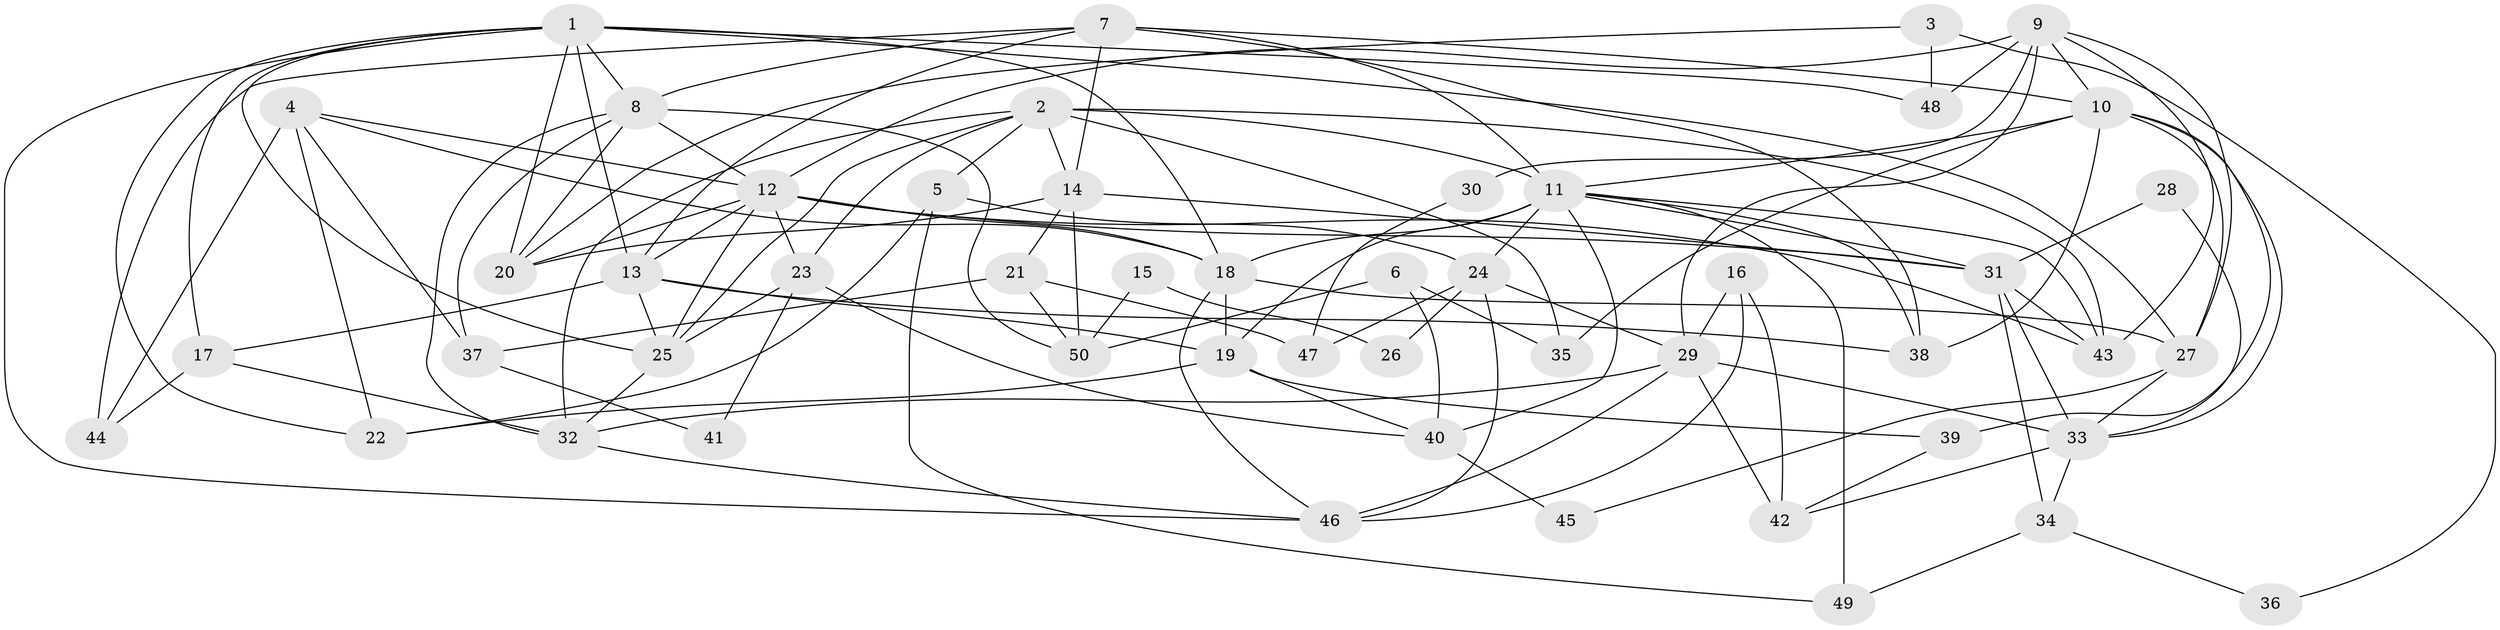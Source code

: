 // original degree distribution, {5: 0.18, 7: 0.02, 3: 0.28, 4: 0.3, 6: 0.12, 2: 0.1}
// Generated by graph-tools (version 1.1) at 2025/36/03/09/25 02:36:20]
// undirected, 50 vertices, 124 edges
graph export_dot {
graph [start="1"]
  node [color=gray90,style=filled];
  1;
  2;
  3;
  4;
  5;
  6;
  7;
  8;
  9;
  10;
  11;
  12;
  13;
  14;
  15;
  16;
  17;
  18;
  19;
  20;
  21;
  22;
  23;
  24;
  25;
  26;
  27;
  28;
  29;
  30;
  31;
  32;
  33;
  34;
  35;
  36;
  37;
  38;
  39;
  40;
  41;
  42;
  43;
  44;
  45;
  46;
  47;
  48;
  49;
  50;
  1 -- 8 [weight=3.0];
  1 -- 13 [weight=2.0];
  1 -- 17 [weight=2.0];
  1 -- 18 [weight=1.0];
  1 -- 20 [weight=1.0];
  1 -- 22 [weight=1.0];
  1 -- 25 [weight=1.0];
  1 -- 27 [weight=1.0];
  1 -- 46 [weight=1.0];
  1 -- 48 [weight=1.0];
  2 -- 5 [weight=1.0];
  2 -- 11 [weight=1.0];
  2 -- 14 [weight=2.0];
  2 -- 23 [weight=1.0];
  2 -- 25 [weight=1.0];
  2 -- 32 [weight=1.0];
  2 -- 35 [weight=1.0];
  2 -- 43 [weight=1.0];
  3 -- 20 [weight=1.0];
  3 -- 36 [weight=1.0];
  3 -- 48 [weight=1.0];
  4 -- 12 [weight=1.0];
  4 -- 18 [weight=1.0];
  4 -- 22 [weight=1.0];
  4 -- 37 [weight=1.0];
  4 -- 44 [weight=1.0];
  5 -- 22 [weight=1.0];
  5 -- 24 [weight=1.0];
  5 -- 49 [weight=1.0];
  6 -- 35 [weight=1.0];
  6 -- 40 [weight=1.0];
  6 -- 50 [weight=2.0];
  7 -- 8 [weight=2.0];
  7 -- 10 [weight=2.0];
  7 -- 11 [weight=2.0];
  7 -- 13 [weight=1.0];
  7 -- 14 [weight=2.0];
  7 -- 38 [weight=1.0];
  7 -- 44 [weight=1.0];
  8 -- 12 [weight=1.0];
  8 -- 20 [weight=1.0];
  8 -- 32 [weight=1.0];
  8 -- 37 [weight=1.0];
  8 -- 50 [weight=2.0];
  9 -- 10 [weight=1.0];
  9 -- 12 [weight=1.0];
  9 -- 27 [weight=1.0];
  9 -- 29 [weight=1.0];
  9 -- 30 [weight=1.0];
  9 -- 43 [weight=1.0];
  9 -- 48 [weight=1.0];
  10 -- 11 [weight=1.0];
  10 -- 27 [weight=1.0];
  10 -- 33 [weight=1.0];
  10 -- 35 [weight=1.0];
  10 -- 38 [weight=1.0];
  10 -- 39 [weight=1.0];
  11 -- 18 [weight=1.0];
  11 -- 19 [weight=3.0];
  11 -- 24 [weight=1.0];
  11 -- 31 [weight=2.0];
  11 -- 38 [weight=1.0];
  11 -- 40 [weight=1.0];
  11 -- 43 [weight=1.0];
  11 -- 49 [weight=1.0];
  12 -- 13 [weight=1.0];
  12 -- 18 [weight=1.0];
  12 -- 20 [weight=1.0];
  12 -- 23 [weight=1.0];
  12 -- 25 [weight=1.0];
  12 -- 31 [weight=1.0];
  12 -- 43 [weight=1.0];
  13 -- 17 [weight=1.0];
  13 -- 19 [weight=1.0];
  13 -- 25 [weight=1.0];
  13 -- 38 [weight=1.0];
  14 -- 20 [weight=1.0];
  14 -- 21 [weight=1.0];
  14 -- 31 [weight=1.0];
  14 -- 50 [weight=1.0];
  15 -- 26 [weight=1.0];
  15 -- 50 [weight=1.0];
  16 -- 29 [weight=1.0];
  16 -- 42 [weight=1.0];
  16 -- 46 [weight=1.0];
  17 -- 32 [weight=2.0];
  17 -- 44 [weight=1.0];
  18 -- 19 [weight=1.0];
  18 -- 27 [weight=1.0];
  18 -- 46 [weight=1.0];
  19 -- 22 [weight=1.0];
  19 -- 39 [weight=1.0];
  19 -- 40 [weight=1.0];
  21 -- 37 [weight=1.0];
  21 -- 47 [weight=1.0];
  21 -- 50 [weight=1.0];
  23 -- 25 [weight=1.0];
  23 -- 40 [weight=1.0];
  23 -- 41 [weight=1.0];
  24 -- 26 [weight=1.0];
  24 -- 29 [weight=1.0];
  24 -- 46 [weight=1.0];
  24 -- 47 [weight=1.0];
  25 -- 32 [weight=1.0];
  27 -- 33 [weight=1.0];
  27 -- 45 [weight=1.0];
  28 -- 31 [weight=1.0];
  28 -- 33 [weight=1.0];
  29 -- 32 [weight=1.0];
  29 -- 33 [weight=1.0];
  29 -- 42 [weight=1.0];
  29 -- 46 [weight=1.0];
  30 -- 47 [weight=1.0];
  31 -- 33 [weight=1.0];
  31 -- 34 [weight=1.0];
  31 -- 43 [weight=1.0];
  32 -- 46 [weight=1.0];
  33 -- 34 [weight=1.0];
  33 -- 42 [weight=2.0];
  34 -- 36 [weight=1.0];
  34 -- 49 [weight=1.0];
  37 -- 41 [weight=1.0];
  39 -- 42 [weight=1.0];
  40 -- 45 [weight=1.0];
}
